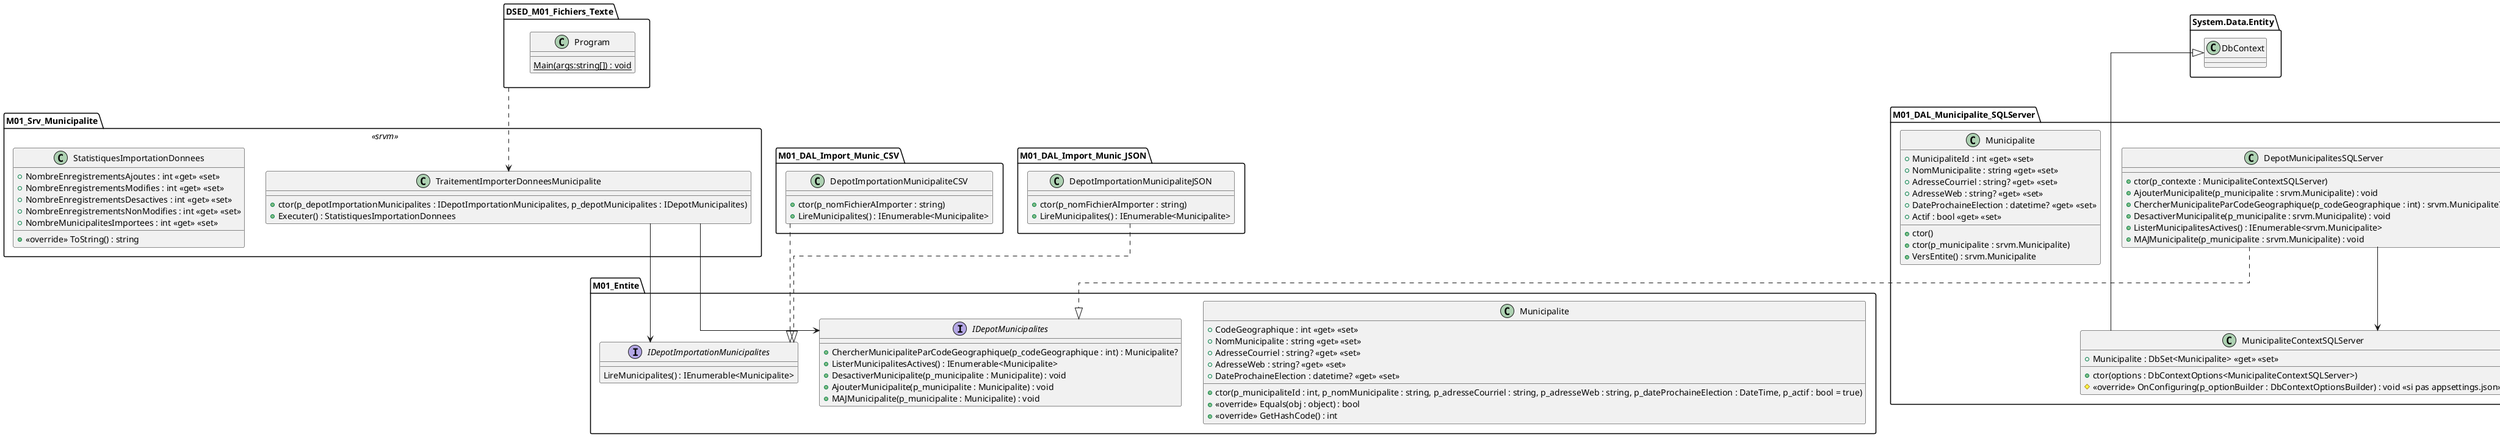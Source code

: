 @startuml
set namespaceSeparator ::
skinparam linetype ortho

namespace DSED_M01_Fichiers_Texte {
    class Program {
        {static} Main(args:string[]) : void
    }
}

namespace M01_Entite {
    class Municipalite {
        + ctor(p_municipaliteId : int, p_nomMunicipalite : string, p_adresseCourriel : string, p_adresseWeb : string, p_dateProchaineElection : DateTime, p_actif : bool = true)
        + CodeGeographique : int <<get>> <<set>>
        + NomMunicipalite : string <<get>> <<set>>
        + AdresseCourriel : string? <<get>> <<set>>
        + AdresseWeb : string? <<get>> <<set>>
        + DateProchaineElection : datetime? <<get>> <<set>>
        + <<override>> Equals(obj : object) : bool
        + <<override>> GetHashCode() : int
    }

    interface IDepotMunicipalites {
        + ChercherMunicipaliteParCodeGeographique(p_codeGeographique : int) : Municipalite?
        + ListerMunicipalitesActives() : IEnumerable<Municipalite>
        + DesactiverMunicipalite(p_municipalite : Municipalite) : void
        + AjouterMunicipalite(p_municipalite : Municipalite) : void
        + MAJMunicipalite(p_municipalite : Municipalite) : void
    }

    interface IDepotImportationMunicipalites {
        LireMunicipalites() : IEnumerable<Municipalite>
    }
}

namespace M01_Srv_Municipalite << srvm >> {
    class TraitementImporterDonneesMunicipalite {
        + ctor(p_depotImportationMunicipalites : IDepotImportationMunicipalites, p_depotMunicipalites : IDepotMunicipalites)
        + Executer() : StatistiquesImportationDonnees
    }

    class StatistiquesImportationDonnees {
        + NombreEnregistrementsAjoutes : int <<get>> <<set>>
        + NombreEnregistrementsModifies : int <<get>> <<set>>
        + NombreEnregistrementsDesactives : int <<get>> <<set>>
        + NombreEnregistrementsNonModifies : int <<get>> <<set>>
        + NombreMunicipalitesImportees : int <<get>> <<set>>
        + <<override>> ToString() : string
    }

    TraitementImporterDonneesMunicipalite --> M01_Entite::IDepotImportationMunicipalites
    TraitementImporterDonneesMunicipalite --> M01_Entite::IDepotMunicipalites
    ' M01_Entite::IDepotImportationMunicipalites -[hidden]-> M01_Entite::IDepotMunicipalites
    ' M01_Entite::IDepotImportationMunicipalites -[hidden]-> TraitementImporterDonneesMunicipalite
    ' TraitementImporterDonneesMunicipalite -[hidden]-> StatistiquesImportationDonnees
    ' StatistiquesImportationDonnees -[hidden]> M01_Entite::Municipalite
}

namespace M01_DAL_Municipalite_SQLServer {
    class DepotMunicipalitesSQLServer {
        + ctor(p_contexte : MunicipaliteContextSQLServer)
        + AjouterMunicipalite(p_municipalite : srvm.Municipalite) : void
        + ChercherMunicipaliteParCodeGeographique(p_codeGeographique : int) : srvm.Municipalite?
        + DesactiverMunicipalite(p_municipalite : srvm.Municipalite) : void
        + ListerMunicipalitesActives() : IEnumerable<srvm.Municipalite>
        + MAJMunicipalite(p_municipalite : srvm.Municipalite) : void
    }

    DepotMunicipalitesSQLServer ..|> M01_Entite::IDepotMunicipalites
    DepotMunicipalitesSQLServer --> MunicipaliteContextSQLServer

    class Municipalite {
        + ctor()
        + ctor(p_municipalite : srvm.Municipalite)
        + MunicipaliteId : int <<get>> <<set>>
        + NomMunicipalite : string <<get>> <<set>>
        + AdresseCourriel : string? <<get>> <<set>>
        + AdresseWeb : string? <<get>> <<set>>
        + DateProchaineElection : datetime? <<get>> <<set>>
        + Actif : bool <<get>> <<set>>
        + VersEntite() : srvm.Municipalite
    }

    class MunicipaliteContextSQLServer {
        + ctor(options : DbContextOptions<MunicipaliteContextSQLServer>)
        + Municipalite : DbSet<Municipalite> <<get>> <<set>>
        # <<override>> OnConfiguring(p_optionBuilder : DbContextOptionsBuilder) : void <<si pas appsettings.json>>
    }

    ' Municipalite -[hidden]-> MunicipaliteContextSQLServer
    ' MunicipaliteContextSQLServer -[hidden]-> DepotMunicipalitesSQLServer
}

namespace M01_DAL_Import_Munic_CSV {
    class DepotImportationMunicipaliteCSV {
        + ctor(p_nomFichierAImporter : string)
        + LireMunicipalites() : IEnumerable<Municipalite>
    }

    DepotImportationMunicipaliteCSV ..|> M01_Entite::IDepotImportationMunicipalites
}

namespace M01_DAL_Import_Munic_JSON {
    class DepotImportationMunicipaliteJSON {
        + ctor(p_nomFichierAImporter : string)
        + LireMunicipalites() : IEnumerable<Municipalite>
    }
    
    DepotImportationMunicipaliteJSON ..|> M01_Entite::IDepotImportationMunicipalites
}

' DSED_M01_Fichiers_Texte .> M01_DAL_Import_Munic_JSON
' DSED_M01_Fichiers_Texte ..> M01_DAL_Import_Munic_CSV
' DSED_M01_Fichiers_Texte ..> M01_DAL_Municipalite_SQLServer
DSED_M01_Fichiers_Texte ..> M01_Srv_Municipalite::TraitementImporterDonneesMunicipalite

' M01_DAL_Import_Munic_CSV ..> M01_Entite
' M01_DAL_Import_Munic_JSON ..> M01_Entite
' M01_DAL_Municipalite_SQLServer ..> M01_Entite
' M01_Srv_Municipalite ..> M01_Entite

System.Data.Entity::DbContext -[hidden]-> M01_DAL_Municipalite_SQLServer::Municipalite
M01_DAL_Municipalite_SQLServer::MunicipaliteContextSQLServer -u-|> System.Data.Entity::DbContext

@enduml
